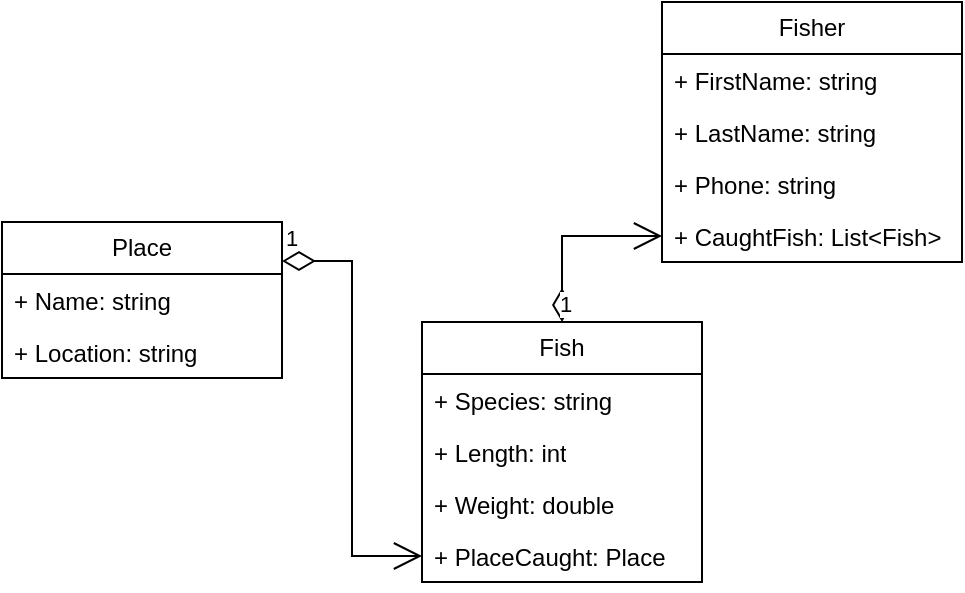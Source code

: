 <mxfile version="21.6.5" type="device">
  <diagram name="Sivu-1" id="0dr1pypnqHBq7pQkRYhr">
    <mxGraphModel dx="1434" dy="844" grid="1" gridSize="10" guides="1" tooltips="1" connect="1" arrows="1" fold="1" page="1" pageScale="1" pageWidth="827" pageHeight="1169" math="0" shadow="0">
      <root>
        <mxCell id="0" />
        <mxCell id="1" parent="0" />
        <mxCell id="1N2uuaRkXgmCoebIr0X6-1" value="Place" style="swimlane;fontStyle=0;childLayout=stackLayout;horizontal=1;startSize=26;fillColor=none;horizontalStack=0;resizeParent=1;resizeParentMax=0;resizeLast=0;collapsible=1;marginBottom=0;whiteSpace=wrap;html=1;" vertex="1" parent="1">
          <mxGeometry x="40" y="290" width="140" height="78" as="geometry" />
        </mxCell>
        <mxCell id="1N2uuaRkXgmCoebIr0X6-2" value="+ Name: string" style="text;strokeColor=none;fillColor=none;align=left;verticalAlign=top;spacingLeft=4;spacingRight=4;overflow=hidden;rotatable=0;points=[[0,0.5],[1,0.5]];portConstraint=eastwest;whiteSpace=wrap;html=1;" vertex="1" parent="1N2uuaRkXgmCoebIr0X6-1">
          <mxGeometry y="26" width="140" height="26" as="geometry" />
        </mxCell>
        <mxCell id="1N2uuaRkXgmCoebIr0X6-3" value="+ Location: string" style="text;strokeColor=none;fillColor=none;align=left;verticalAlign=top;spacingLeft=4;spacingRight=4;overflow=hidden;rotatable=0;points=[[0,0.5],[1,0.5]];portConstraint=eastwest;whiteSpace=wrap;html=1;" vertex="1" parent="1N2uuaRkXgmCoebIr0X6-1">
          <mxGeometry y="52" width="140" height="26" as="geometry" />
        </mxCell>
        <mxCell id="1N2uuaRkXgmCoebIr0X6-5" value="Fisher" style="swimlane;fontStyle=0;childLayout=stackLayout;horizontal=1;startSize=26;fillColor=none;horizontalStack=0;resizeParent=1;resizeParentMax=0;resizeLast=0;collapsible=1;marginBottom=0;whiteSpace=wrap;html=1;" vertex="1" parent="1">
          <mxGeometry x="370" y="180" width="150" height="130" as="geometry" />
        </mxCell>
        <mxCell id="1N2uuaRkXgmCoebIr0X6-6" value="+ FirstName: string" style="text;strokeColor=none;fillColor=none;align=left;verticalAlign=top;spacingLeft=4;spacingRight=4;overflow=hidden;rotatable=0;points=[[0,0.5],[1,0.5]];portConstraint=eastwest;whiteSpace=wrap;html=1;" vertex="1" parent="1N2uuaRkXgmCoebIr0X6-5">
          <mxGeometry y="26" width="150" height="26" as="geometry" />
        </mxCell>
        <mxCell id="1N2uuaRkXgmCoebIr0X6-7" value="+ LastName: string" style="text;strokeColor=none;fillColor=none;align=left;verticalAlign=top;spacingLeft=4;spacingRight=4;overflow=hidden;rotatable=0;points=[[0,0.5],[1,0.5]];portConstraint=eastwest;whiteSpace=wrap;html=1;" vertex="1" parent="1N2uuaRkXgmCoebIr0X6-5">
          <mxGeometry y="52" width="150" height="26" as="geometry" />
        </mxCell>
        <mxCell id="1N2uuaRkXgmCoebIr0X6-8" value="+ Phone: string" style="text;strokeColor=none;fillColor=none;align=left;verticalAlign=top;spacingLeft=4;spacingRight=4;overflow=hidden;rotatable=0;points=[[0,0.5],[1,0.5]];portConstraint=eastwest;whiteSpace=wrap;html=1;" vertex="1" parent="1N2uuaRkXgmCoebIr0X6-5">
          <mxGeometry y="78" width="150" height="26" as="geometry" />
        </mxCell>
        <mxCell id="1N2uuaRkXgmCoebIr0X6-13" value="+ CaughtFish: List&amp;lt;Fish&amp;gt;" style="text;strokeColor=none;fillColor=none;align=left;verticalAlign=top;spacingLeft=4;spacingRight=4;overflow=hidden;rotatable=0;points=[[0,0.5],[1,0.5]];portConstraint=eastwest;whiteSpace=wrap;html=1;" vertex="1" parent="1N2uuaRkXgmCoebIr0X6-5">
          <mxGeometry y="104" width="150" height="26" as="geometry" />
        </mxCell>
        <mxCell id="1N2uuaRkXgmCoebIr0X6-9" value="Fish" style="swimlane;fontStyle=0;childLayout=stackLayout;horizontal=1;startSize=26;fillColor=none;horizontalStack=0;resizeParent=1;resizeParentMax=0;resizeLast=0;collapsible=1;marginBottom=0;whiteSpace=wrap;html=1;" vertex="1" parent="1">
          <mxGeometry x="250" y="340" width="140" height="130" as="geometry" />
        </mxCell>
        <mxCell id="1N2uuaRkXgmCoebIr0X6-10" value="+ Species: string" style="text;strokeColor=none;fillColor=none;align=left;verticalAlign=top;spacingLeft=4;spacingRight=4;overflow=hidden;rotatable=0;points=[[0,0.5],[1,0.5]];portConstraint=eastwest;whiteSpace=wrap;html=1;" vertex="1" parent="1N2uuaRkXgmCoebIr0X6-9">
          <mxGeometry y="26" width="140" height="26" as="geometry" />
        </mxCell>
        <mxCell id="1N2uuaRkXgmCoebIr0X6-11" value="+ Length: int" style="text;strokeColor=none;fillColor=none;align=left;verticalAlign=top;spacingLeft=4;spacingRight=4;overflow=hidden;rotatable=0;points=[[0,0.5],[1,0.5]];portConstraint=eastwest;whiteSpace=wrap;html=1;" vertex="1" parent="1N2uuaRkXgmCoebIr0X6-9">
          <mxGeometry y="52" width="140" height="26" as="geometry" />
        </mxCell>
        <mxCell id="1N2uuaRkXgmCoebIr0X6-12" value="+ Weight: double" style="text;strokeColor=none;fillColor=none;align=left;verticalAlign=top;spacingLeft=4;spacingRight=4;overflow=hidden;rotatable=0;points=[[0,0.5],[1,0.5]];portConstraint=eastwest;whiteSpace=wrap;html=1;" vertex="1" parent="1N2uuaRkXgmCoebIr0X6-9">
          <mxGeometry y="78" width="140" height="26" as="geometry" />
        </mxCell>
        <mxCell id="1N2uuaRkXgmCoebIr0X6-15" value="+ PlaceCaught: Place" style="text;strokeColor=none;fillColor=none;align=left;verticalAlign=top;spacingLeft=4;spacingRight=4;overflow=hidden;rotatable=0;points=[[0,0.5],[1,0.5]];portConstraint=eastwest;whiteSpace=wrap;html=1;" vertex="1" parent="1N2uuaRkXgmCoebIr0X6-9">
          <mxGeometry y="104" width="140" height="26" as="geometry" />
        </mxCell>
        <mxCell id="1N2uuaRkXgmCoebIr0X6-17" value="1" style="endArrow=open;html=1;endSize=12;startArrow=diamondThin;startSize=14;startFill=0;edgeStyle=orthogonalEdgeStyle;align=left;verticalAlign=bottom;rounded=0;exitX=0.5;exitY=0;exitDx=0;exitDy=0;entryX=0;entryY=0.5;entryDx=0;entryDy=0;" edge="1" parent="1" source="1N2uuaRkXgmCoebIr0X6-9" target="1N2uuaRkXgmCoebIr0X6-13">
          <mxGeometry x="-1" y="3" relative="1" as="geometry">
            <mxPoint x="280" y="340" as="sourcePoint" />
            <mxPoint x="440" y="340" as="targetPoint" />
          </mxGeometry>
        </mxCell>
        <mxCell id="1N2uuaRkXgmCoebIr0X6-18" value="1" style="endArrow=open;html=1;endSize=12;startArrow=diamondThin;startSize=14;startFill=0;edgeStyle=orthogonalEdgeStyle;align=left;verticalAlign=bottom;rounded=0;entryX=0;entryY=0.5;entryDx=0;entryDy=0;exitX=1;exitY=0.25;exitDx=0;exitDy=0;" edge="1" parent="1" source="1N2uuaRkXgmCoebIr0X6-1" target="1N2uuaRkXgmCoebIr0X6-15">
          <mxGeometry x="-1" y="3" relative="1" as="geometry">
            <mxPoint x="220" y="310" as="sourcePoint" />
            <mxPoint x="440" y="340" as="targetPoint" />
          </mxGeometry>
        </mxCell>
      </root>
    </mxGraphModel>
  </diagram>
</mxfile>
